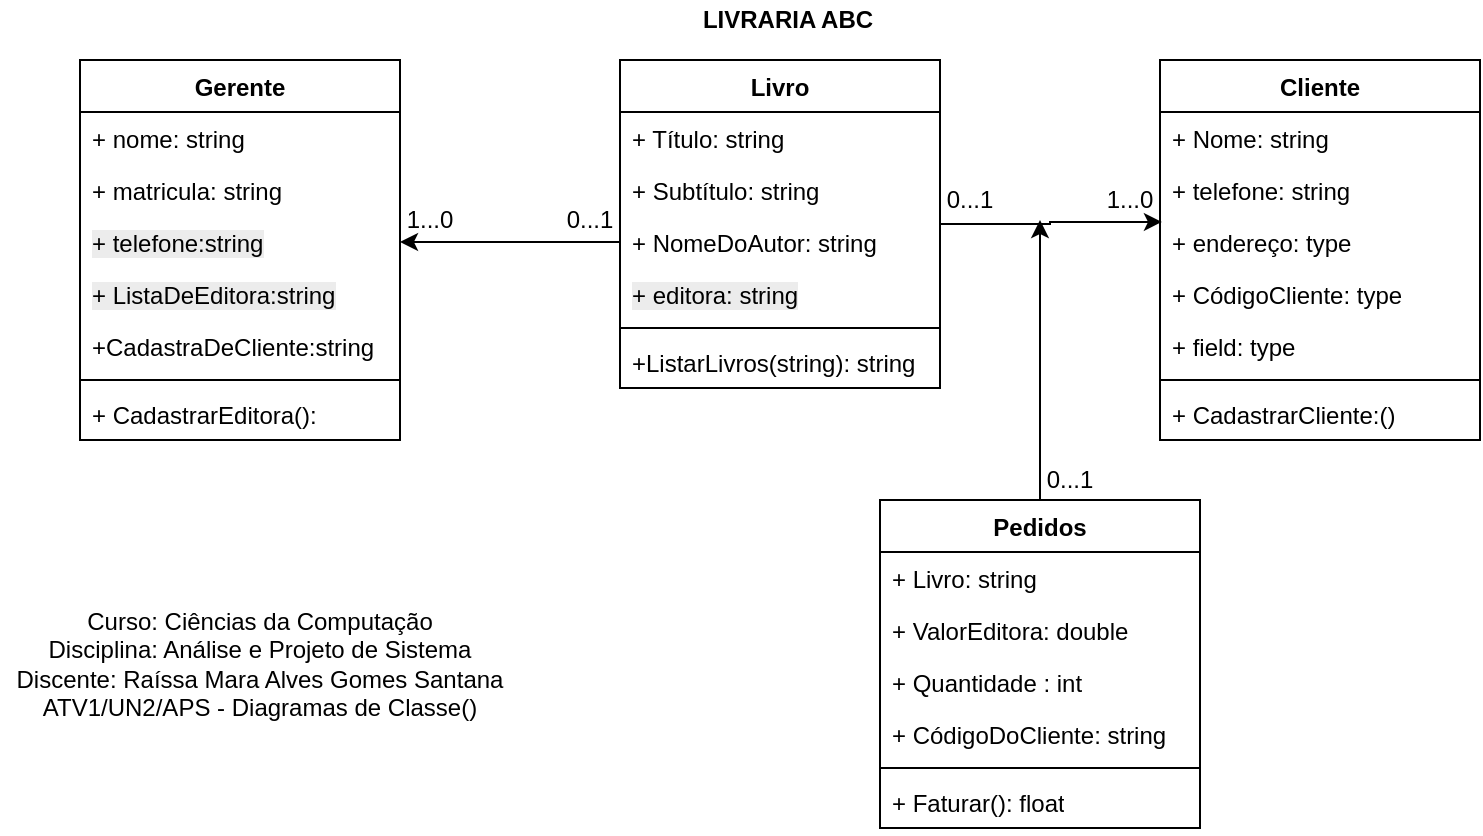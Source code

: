 <mxfile version="27.1.1">
  <diagram name="Página-1" id="DzWFmKBu5SeLIhMqh0nm">
    <mxGraphModel dx="864" dy="444" grid="1" gridSize="10" guides="1" tooltips="1" connect="1" arrows="1" fold="1" page="1" pageScale="1" pageWidth="827" pageHeight="1169" math="0" shadow="0">
      <root>
        <mxCell id="0" />
        <mxCell id="1" parent="0" />
        <mxCell id="jJJBgA1Yd-KA4-DGy8rl-5" value="Cliente" style="swimlane;fontStyle=1;align=center;verticalAlign=top;childLayout=stackLayout;horizontal=1;startSize=26;horizontalStack=0;resizeParent=1;resizeParentMax=0;resizeLast=0;collapsible=1;marginBottom=0;whiteSpace=wrap;html=1;" vertex="1" parent="1">
          <mxGeometry x="600" y="40" width="160" height="190" as="geometry" />
        </mxCell>
        <mxCell id="jJJBgA1Yd-KA4-DGy8rl-6" value="+ Nome: string" style="text;strokeColor=none;fillColor=none;align=left;verticalAlign=top;spacingLeft=4;spacingRight=4;overflow=hidden;rotatable=0;points=[[0,0.5],[1,0.5]];portConstraint=eastwest;whiteSpace=wrap;html=1;" vertex="1" parent="jJJBgA1Yd-KA4-DGy8rl-5">
          <mxGeometry y="26" width="160" height="26" as="geometry" />
        </mxCell>
        <mxCell id="jJJBgA1Yd-KA4-DGy8rl-11" value="+ telefone: string" style="text;strokeColor=none;fillColor=none;align=left;verticalAlign=top;spacingLeft=4;spacingRight=4;overflow=hidden;rotatable=0;points=[[0,0.5],[1,0.5]];portConstraint=eastwest;whiteSpace=wrap;html=1;" vertex="1" parent="jJJBgA1Yd-KA4-DGy8rl-5">
          <mxGeometry y="52" width="160" height="26" as="geometry" />
        </mxCell>
        <mxCell id="jJJBgA1Yd-KA4-DGy8rl-12" value="+ endereço: type" style="text;strokeColor=none;fillColor=none;align=left;verticalAlign=top;spacingLeft=4;spacingRight=4;overflow=hidden;rotatable=0;points=[[0,0.5],[1,0.5]];portConstraint=eastwest;whiteSpace=wrap;html=1;" vertex="1" parent="jJJBgA1Yd-KA4-DGy8rl-5">
          <mxGeometry y="78" width="160" height="26" as="geometry" />
        </mxCell>
        <mxCell id="jJJBgA1Yd-KA4-DGy8rl-13" value="+ CódigoCliente: type" style="text;strokeColor=none;fillColor=none;align=left;verticalAlign=top;spacingLeft=4;spacingRight=4;overflow=hidden;rotatable=0;points=[[0,0.5],[1,0.5]];portConstraint=eastwest;whiteSpace=wrap;html=1;" vertex="1" parent="jJJBgA1Yd-KA4-DGy8rl-5">
          <mxGeometry y="104" width="160" height="26" as="geometry" />
        </mxCell>
        <mxCell id="jJJBgA1Yd-KA4-DGy8rl-23" value="+ field: type" style="text;strokeColor=none;fillColor=none;align=left;verticalAlign=top;spacingLeft=4;spacingRight=4;overflow=hidden;rotatable=0;points=[[0,0.5],[1,0.5]];portConstraint=eastwest;whiteSpace=wrap;html=1;" vertex="1" parent="jJJBgA1Yd-KA4-DGy8rl-5">
          <mxGeometry y="130" width="160" height="26" as="geometry" />
        </mxCell>
        <mxCell id="jJJBgA1Yd-KA4-DGy8rl-7" value="" style="line;strokeWidth=1;fillColor=none;align=left;verticalAlign=middle;spacingTop=-1;spacingLeft=3;spacingRight=3;rotatable=0;labelPosition=right;points=[];portConstraint=eastwest;strokeColor=inherit;" vertex="1" parent="jJJBgA1Yd-KA4-DGy8rl-5">
          <mxGeometry y="156" width="160" height="8" as="geometry" />
        </mxCell>
        <mxCell id="jJJBgA1Yd-KA4-DGy8rl-8" value="+ CadastrarCliente:()" style="text;strokeColor=none;fillColor=none;align=left;verticalAlign=top;spacingLeft=4;spacingRight=4;overflow=hidden;rotatable=0;points=[[0,0.5],[1,0.5]];portConstraint=eastwest;whiteSpace=wrap;html=1;" vertex="1" parent="jJJBgA1Yd-KA4-DGy8rl-5">
          <mxGeometry y="164" width="160" height="26" as="geometry" />
        </mxCell>
        <mxCell id="jJJBgA1Yd-KA4-DGy8rl-15" value="Gerente" style="swimlane;fontStyle=1;align=center;verticalAlign=top;childLayout=stackLayout;horizontal=1;startSize=26;horizontalStack=0;resizeParent=1;resizeParentMax=0;resizeLast=0;collapsible=1;marginBottom=0;whiteSpace=wrap;html=1;" vertex="1" parent="1">
          <mxGeometry x="60" y="40" width="160" height="190" as="geometry" />
        </mxCell>
        <mxCell id="jJJBgA1Yd-KA4-DGy8rl-16" value="+ nome: string" style="text;strokeColor=none;fillColor=none;align=left;verticalAlign=top;spacingLeft=4;spacingRight=4;overflow=hidden;rotatable=0;points=[[0,0.5],[1,0.5]];portConstraint=eastwest;whiteSpace=wrap;html=1;" vertex="1" parent="jJJBgA1Yd-KA4-DGy8rl-15">
          <mxGeometry y="26" width="160" height="26" as="geometry" />
        </mxCell>
        <mxCell id="jJJBgA1Yd-KA4-DGy8rl-38" value="+ matricula: string" style="text;strokeColor=none;fillColor=none;align=left;verticalAlign=top;spacingLeft=4;spacingRight=4;overflow=hidden;rotatable=0;points=[[0,0.5],[1,0.5]];portConstraint=eastwest;whiteSpace=wrap;html=1;" vertex="1" parent="jJJBgA1Yd-KA4-DGy8rl-15">
          <mxGeometry y="52" width="160" height="26" as="geometry" />
        </mxCell>
        <mxCell id="jJJBgA1Yd-KA4-DGy8rl-37" value="&lt;span style=&quot;color: rgb(0, 0, 0); font-family: Helvetica; font-size: 12px; font-style: normal; font-variant-ligatures: normal; font-variant-caps: normal; font-weight: 400; letter-spacing: normal; orphans: 2; text-align: left; text-indent: 0px; text-transform: none; widows: 2; word-spacing: 0px; -webkit-text-stroke-width: 0px; white-space: normal; background-color: rgb(236, 236, 236); text-decoration-thickness: initial; text-decoration-style: initial; text-decoration-color: initial; float: none; display: inline !important;&quot;&gt;+ telefone:string&lt;/span&gt;" style="text;strokeColor=none;fillColor=none;align=left;verticalAlign=top;spacingLeft=4;spacingRight=4;overflow=hidden;rotatable=0;points=[[0,0.5],[1,0.5]];portConstraint=eastwest;whiteSpace=wrap;html=1;" vertex="1" parent="jJJBgA1Yd-KA4-DGy8rl-15">
          <mxGeometry y="78" width="160" height="26" as="geometry" />
        </mxCell>
        <mxCell id="jJJBgA1Yd-KA4-DGy8rl-36" value="&lt;span style=&quot;color: rgb(0, 0, 0); font-family: Helvetica; font-size: 12px; font-style: normal; font-variant-ligatures: normal; font-variant-caps: normal; font-weight: 400; letter-spacing: normal; orphans: 2; text-align: left; text-indent: 0px; text-transform: none; widows: 2; word-spacing: 0px; -webkit-text-stroke-width: 0px; white-space: normal; background-color: rgb(236, 236, 236); text-decoration-thickness: initial; text-decoration-style: initial; text-decoration-color: initial; float: none; display: inline !important;&quot;&gt;+ ListaDeEditora:string&lt;/span&gt;" style="text;strokeColor=none;fillColor=none;align=left;verticalAlign=top;spacingLeft=4;spacingRight=4;overflow=hidden;rotatable=0;points=[[0,0.5],[1,0.5]];portConstraint=eastwest;whiteSpace=wrap;html=1;" vertex="1" parent="jJJBgA1Yd-KA4-DGy8rl-15">
          <mxGeometry y="104" width="160" height="26" as="geometry" />
        </mxCell>
        <mxCell id="jJJBgA1Yd-KA4-DGy8rl-53" value="+CadastraDeCliente:string" style="text;strokeColor=none;fillColor=none;align=left;verticalAlign=top;spacingLeft=4;spacingRight=4;overflow=hidden;rotatable=0;points=[[0,0.5],[1,0.5]];portConstraint=eastwest;whiteSpace=wrap;html=1;" vertex="1" parent="jJJBgA1Yd-KA4-DGy8rl-15">
          <mxGeometry y="130" width="160" height="26" as="geometry" />
        </mxCell>
        <mxCell id="jJJBgA1Yd-KA4-DGy8rl-17" value="" style="line;strokeWidth=1;fillColor=none;align=left;verticalAlign=middle;spacingTop=-1;spacingLeft=3;spacingRight=3;rotatable=0;labelPosition=right;points=[];portConstraint=eastwest;strokeColor=inherit;" vertex="1" parent="jJJBgA1Yd-KA4-DGy8rl-15">
          <mxGeometry y="156" width="160" height="8" as="geometry" />
        </mxCell>
        <mxCell id="jJJBgA1Yd-KA4-DGy8rl-18" value="+ CadastrarEditora():" style="text;strokeColor=none;fillColor=none;align=left;verticalAlign=top;spacingLeft=4;spacingRight=4;overflow=hidden;rotatable=0;points=[[0,0.5],[1,0.5]];portConstraint=eastwest;whiteSpace=wrap;html=1;" vertex="1" parent="jJJBgA1Yd-KA4-DGy8rl-15">
          <mxGeometry y="164" width="160" height="26" as="geometry" />
        </mxCell>
        <mxCell id="jJJBgA1Yd-KA4-DGy8rl-39" value="" style="edgeStyle=orthogonalEdgeStyle;rounded=0;orthogonalLoop=1;jettySize=auto;html=1;entryX=0.006;entryY=0.115;entryDx=0;entryDy=0;entryPerimeter=0;" edge="1" parent="1" source="jJJBgA1Yd-KA4-DGy8rl-19" target="jJJBgA1Yd-KA4-DGy8rl-12">
          <mxGeometry relative="1" as="geometry" />
        </mxCell>
        <mxCell id="jJJBgA1Yd-KA4-DGy8rl-19" value="Livro" style="swimlane;fontStyle=1;align=center;verticalAlign=top;childLayout=stackLayout;horizontal=1;startSize=26;horizontalStack=0;resizeParent=1;resizeParentMax=0;resizeLast=0;collapsible=1;marginBottom=0;whiteSpace=wrap;html=1;" vertex="1" parent="1">
          <mxGeometry x="330" y="40" width="160" height="164" as="geometry" />
        </mxCell>
        <mxCell id="jJJBgA1Yd-KA4-DGy8rl-44" value="+ Título: string" style="text;strokeColor=none;fillColor=none;align=left;verticalAlign=top;spacingLeft=4;spacingRight=4;overflow=hidden;rotatable=0;points=[[0,0.5],[1,0.5]];portConstraint=eastwest;whiteSpace=wrap;html=1;" vertex="1" parent="jJJBgA1Yd-KA4-DGy8rl-19">
          <mxGeometry y="26" width="160" height="26" as="geometry" />
        </mxCell>
        <mxCell id="jJJBgA1Yd-KA4-DGy8rl-20" value="+ Subtítulo: string" style="text;strokeColor=none;fillColor=none;align=left;verticalAlign=top;spacingLeft=4;spacingRight=4;overflow=hidden;rotatable=0;points=[[0,0.5],[1,0.5]];portConstraint=eastwest;whiteSpace=wrap;html=1;" vertex="1" parent="jJJBgA1Yd-KA4-DGy8rl-19">
          <mxGeometry y="52" width="160" height="26" as="geometry" />
        </mxCell>
        <mxCell id="jJJBgA1Yd-KA4-DGy8rl-46" value="+ NomeDoAutor: string" style="text;strokeColor=none;fillColor=none;align=left;verticalAlign=top;spacingLeft=4;spacingRight=4;overflow=hidden;rotatable=0;points=[[0,0.5],[1,0.5]];portConstraint=eastwest;whiteSpace=wrap;html=1;" vertex="1" parent="jJJBgA1Yd-KA4-DGy8rl-19">
          <mxGeometry y="78" width="160" height="26" as="geometry" />
        </mxCell>
        <mxCell id="jJJBgA1Yd-KA4-DGy8rl-45" value="&lt;span style=&quot;color: rgb(0, 0, 0); font-family: Helvetica; font-size: 12px; font-style: normal; font-variant-ligatures: normal; font-variant-caps: normal; font-weight: 400; letter-spacing: normal; orphans: 2; text-align: left; text-indent: 0px; text-transform: none; widows: 2; word-spacing: 0px; -webkit-text-stroke-width: 0px; white-space: normal; background-color: rgb(236, 236, 236); text-decoration-thickness: initial; text-decoration-style: initial; text-decoration-color: initial; float: none; display: inline !important;&quot;&gt;+ editora: string&lt;/span&gt;" style="text;strokeColor=none;fillColor=none;align=left;verticalAlign=top;spacingLeft=4;spacingRight=4;overflow=hidden;rotatable=0;points=[[0,0.5],[1,0.5]];portConstraint=eastwest;whiteSpace=wrap;html=1;" vertex="1" parent="jJJBgA1Yd-KA4-DGy8rl-19">
          <mxGeometry y="104" width="160" height="26" as="geometry" />
        </mxCell>
        <mxCell id="jJJBgA1Yd-KA4-DGy8rl-21" value="" style="line;strokeWidth=1;fillColor=none;align=left;verticalAlign=middle;spacingTop=-1;spacingLeft=3;spacingRight=3;rotatable=0;labelPosition=right;points=[];portConstraint=eastwest;strokeColor=inherit;" vertex="1" parent="jJJBgA1Yd-KA4-DGy8rl-19">
          <mxGeometry y="130" width="160" height="8" as="geometry" />
        </mxCell>
        <mxCell id="jJJBgA1Yd-KA4-DGy8rl-22" value="+ListarLivros(string): string" style="text;strokeColor=none;fillColor=none;align=left;verticalAlign=top;spacingLeft=4;spacingRight=4;overflow=hidden;rotatable=0;points=[[0,0.5],[1,0.5]];portConstraint=eastwest;whiteSpace=wrap;html=1;" vertex="1" parent="jJJBgA1Yd-KA4-DGy8rl-19">
          <mxGeometry y="138" width="160" height="26" as="geometry" />
        </mxCell>
        <mxCell id="jJJBgA1Yd-KA4-DGy8rl-51" style="edgeStyle=orthogonalEdgeStyle;rounded=0;orthogonalLoop=1;jettySize=auto;html=1;" edge="1" parent="1" source="jJJBgA1Yd-KA4-DGy8rl-24">
          <mxGeometry relative="1" as="geometry">
            <mxPoint x="540" y="120" as="targetPoint" />
          </mxGeometry>
        </mxCell>
        <mxCell id="jJJBgA1Yd-KA4-DGy8rl-24" value="Pedidos" style="swimlane;fontStyle=1;align=center;verticalAlign=top;childLayout=stackLayout;horizontal=1;startSize=26;horizontalStack=0;resizeParent=1;resizeParentMax=0;resizeLast=0;collapsible=1;marginBottom=0;whiteSpace=wrap;html=1;" vertex="1" parent="1">
          <mxGeometry x="460" y="260" width="160" height="164" as="geometry" />
        </mxCell>
        <mxCell id="jJJBgA1Yd-KA4-DGy8rl-25" value="+ Livro: string" style="text;strokeColor=none;fillColor=none;align=left;verticalAlign=top;spacingLeft=4;spacingRight=4;overflow=hidden;rotatable=0;points=[[0,0.5],[1,0.5]];portConstraint=eastwest;whiteSpace=wrap;html=1;" vertex="1" parent="jJJBgA1Yd-KA4-DGy8rl-24">
          <mxGeometry y="26" width="160" height="26" as="geometry" />
        </mxCell>
        <mxCell id="jJJBgA1Yd-KA4-DGy8rl-63" value="+ ValorEditora: double" style="text;strokeColor=none;fillColor=none;align=left;verticalAlign=top;spacingLeft=4;spacingRight=4;overflow=hidden;rotatable=0;points=[[0,0.5],[1,0.5]];portConstraint=eastwest;whiteSpace=wrap;html=1;" vertex="1" parent="jJJBgA1Yd-KA4-DGy8rl-24">
          <mxGeometry y="52" width="160" height="26" as="geometry" />
        </mxCell>
        <mxCell id="jJJBgA1Yd-KA4-DGy8rl-64" value="+ Quantidade : int" style="text;strokeColor=none;fillColor=none;align=left;verticalAlign=top;spacingLeft=4;spacingRight=4;overflow=hidden;rotatable=0;points=[[0,0.5],[1,0.5]];portConstraint=eastwest;whiteSpace=wrap;html=1;" vertex="1" parent="jJJBgA1Yd-KA4-DGy8rl-24">
          <mxGeometry y="78" width="160" height="26" as="geometry" />
        </mxCell>
        <mxCell id="jJJBgA1Yd-KA4-DGy8rl-65" value="+ CódigoDoCliente: string" style="text;strokeColor=none;fillColor=none;align=left;verticalAlign=top;spacingLeft=4;spacingRight=4;overflow=hidden;rotatable=0;points=[[0,0.5],[1,0.5]];portConstraint=eastwest;whiteSpace=wrap;html=1;" vertex="1" parent="jJJBgA1Yd-KA4-DGy8rl-24">
          <mxGeometry y="104" width="160" height="26" as="geometry" />
        </mxCell>
        <mxCell id="jJJBgA1Yd-KA4-DGy8rl-26" value="" style="line;strokeWidth=1;fillColor=none;align=left;verticalAlign=middle;spacingTop=-1;spacingLeft=3;spacingRight=3;rotatable=0;labelPosition=right;points=[];portConstraint=eastwest;strokeColor=inherit;" vertex="1" parent="jJJBgA1Yd-KA4-DGy8rl-24">
          <mxGeometry y="130" width="160" height="8" as="geometry" />
        </mxCell>
        <mxCell id="jJJBgA1Yd-KA4-DGy8rl-27" value="+ Faturar(): float" style="text;strokeColor=none;fillColor=none;align=left;verticalAlign=top;spacingLeft=4;spacingRight=4;overflow=hidden;rotatable=0;points=[[0,0.5],[1,0.5]];portConstraint=eastwest;whiteSpace=wrap;html=1;" vertex="1" parent="jJJBgA1Yd-KA4-DGy8rl-24">
          <mxGeometry y="138" width="160" height="26" as="geometry" />
        </mxCell>
        <mxCell id="jJJBgA1Yd-KA4-DGy8rl-40" value="" style="edgeStyle=orthogonalEdgeStyle;rounded=0;orthogonalLoop=1;jettySize=auto;html=1;exitX=0;exitY=0.5;exitDx=0;exitDy=0;" edge="1" parent="1" source="jJJBgA1Yd-KA4-DGy8rl-46" target="jJJBgA1Yd-KA4-DGy8rl-37">
          <mxGeometry relative="1" as="geometry" />
        </mxCell>
        <mxCell id="jJJBgA1Yd-KA4-DGy8rl-47" value="0...1" style="text;html=1;align=center;verticalAlign=middle;whiteSpace=wrap;rounded=0;" vertex="1" parent="1">
          <mxGeometry x="300" y="110" width="30" height="20" as="geometry" />
        </mxCell>
        <mxCell id="jJJBgA1Yd-KA4-DGy8rl-48" value="0...1" style="text;html=1;align=center;verticalAlign=middle;whiteSpace=wrap;rounded=0;" vertex="1" parent="1">
          <mxGeometry x="490" y="100" width="30" height="20" as="geometry" />
        </mxCell>
        <mxCell id="jJJBgA1Yd-KA4-DGy8rl-50" value="&lt;b&gt;LIVRARIA ABC&lt;/b&gt;" style="text;html=1;align=center;verticalAlign=middle;whiteSpace=wrap;rounded=0;" vertex="1" parent="1">
          <mxGeometry x="354" y="10" width="120" height="20" as="geometry" />
        </mxCell>
        <mxCell id="jJJBgA1Yd-KA4-DGy8rl-52" value="0...1" style="text;html=1;align=center;verticalAlign=middle;whiteSpace=wrap;rounded=0;" vertex="1" parent="1">
          <mxGeometry x="540" y="240" width="30" height="20" as="geometry" />
        </mxCell>
        <mxCell id="jJJBgA1Yd-KA4-DGy8rl-62" value="1...0" style="text;html=1;align=center;verticalAlign=middle;whiteSpace=wrap;rounded=0;" vertex="1" parent="1">
          <mxGeometry x="570" y="100" width="30" height="20" as="geometry" />
        </mxCell>
        <mxCell id="jJJBgA1Yd-KA4-DGy8rl-66" value="1...0" style="text;html=1;align=center;verticalAlign=middle;whiteSpace=wrap;rounded=0;" vertex="1" parent="1">
          <mxGeometry x="220" y="110" width="30" height="20" as="geometry" />
        </mxCell>
        <mxCell id="jJJBgA1Yd-KA4-DGy8rl-69" value="&lt;div&gt;Curso: Ciências da Computação&lt;/div&gt;Disciplina: Análise e Projeto de Sistema&lt;div&gt;&lt;div&gt;Discente: Raíssa Mara Alves Gomes Santana&lt;/div&gt;&lt;/div&gt;&lt;div&gt;ATV1/UN2/APS - Diagramas de Classe()&lt;/div&gt;" style="text;html=1;align=center;verticalAlign=middle;whiteSpace=wrap;rounded=0;" vertex="1" parent="1">
          <mxGeometry x="20" y="327" width="260" height="30" as="geometry" />
        </mxCell>
      </root>
    </mxGraphModel>
  </diagram>
</mxfile>

